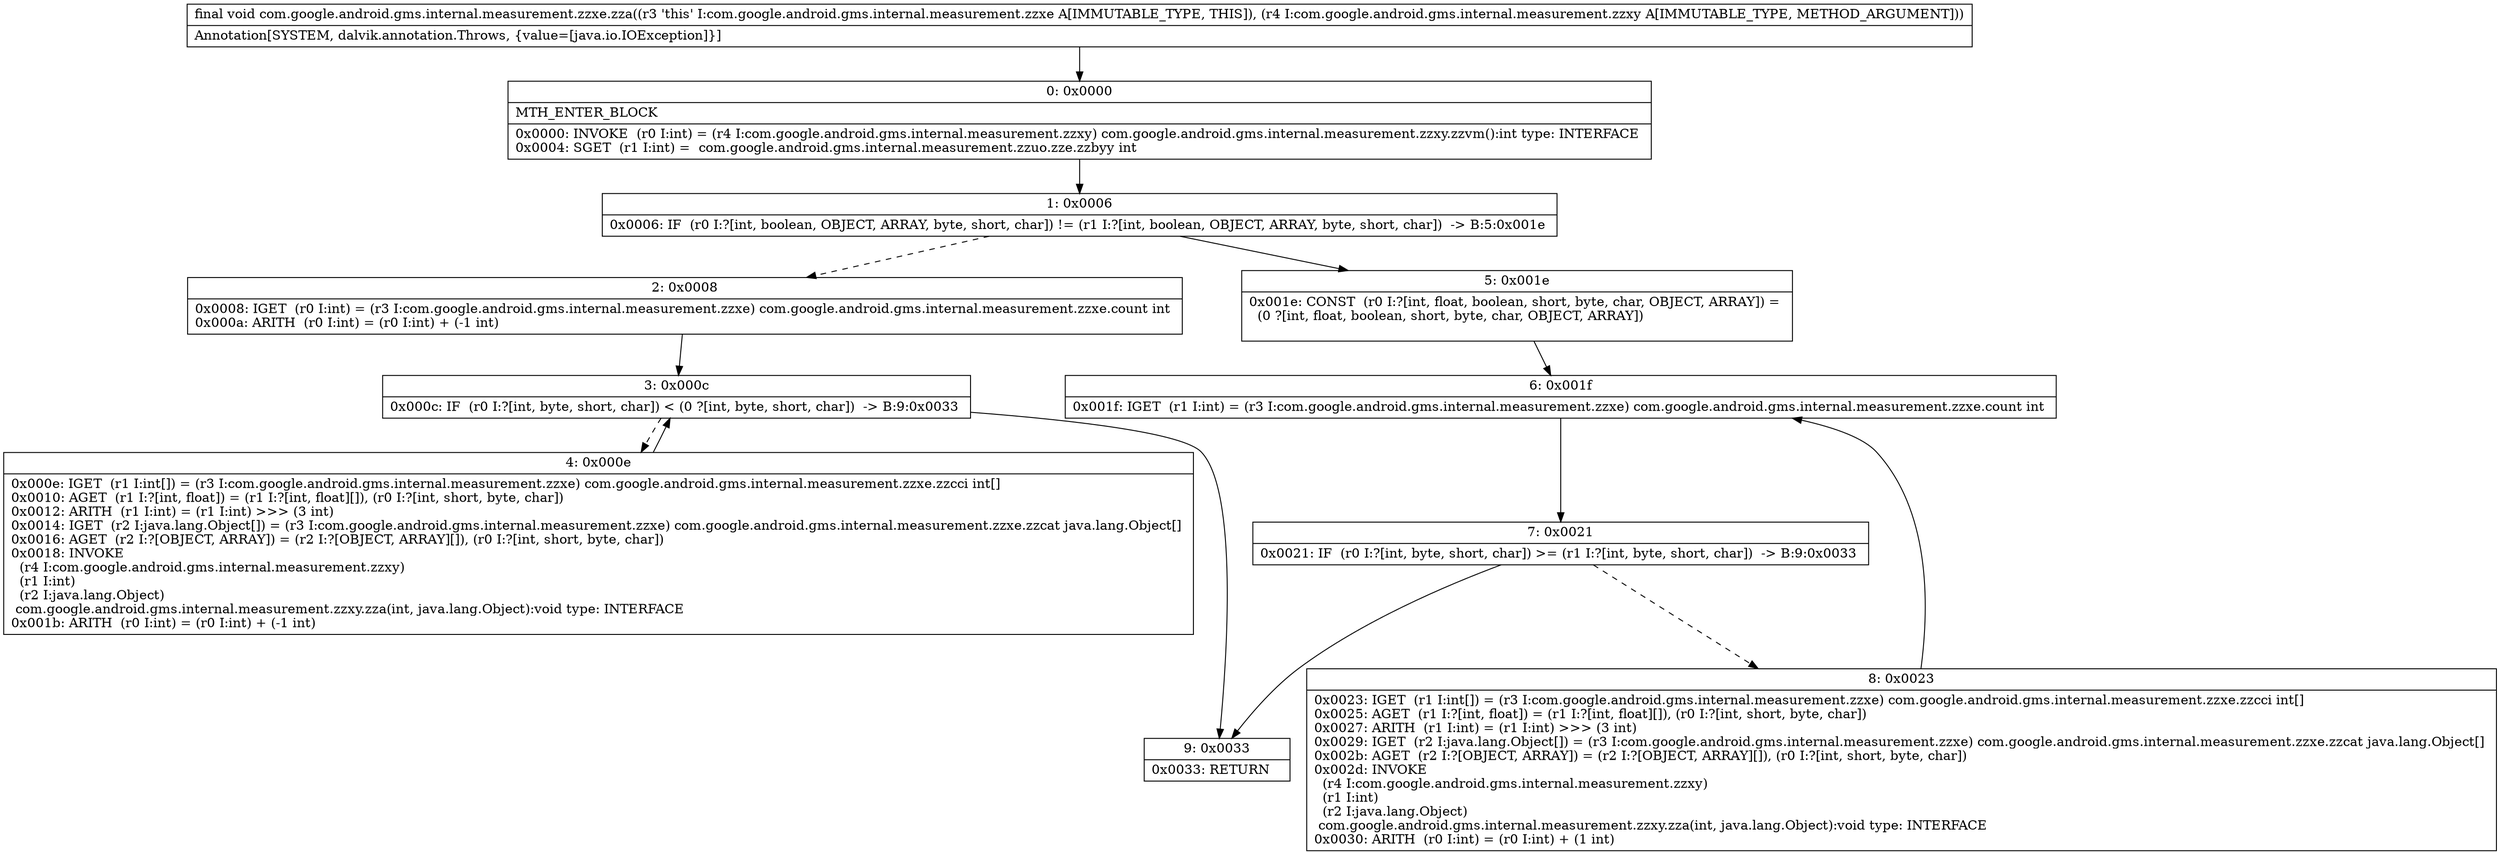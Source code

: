 digraph "CFG forcom.google.android.gms.internal.measurement.zzxe.zza(Lcom\/google\/android\/gms\/internal\/measurement\/zzxy;)V" {
Node_0 [shape=record,label="{0\:\ 0x0000|MTH_ENTER_BLOCK\l|0x0000: INVOKE  (r0 I:int) = (r4 I:com.google.android.gms.internal.measurement.zzxy) com.google.android.gms.internal.measurement.zzxy.zzvm():int type: INTERFACE \l0x0004: SGET  (r1 I:int) =  com.google.android.gms.internal.measurement.zzuo.zze.zzbyy int \l}"];
Node_1 [shape=record,label="{1\:\ 0x0006|0x0006: IF  (r0 I:?[int, boolean, OBJECT, ARRAY, byte, short, char]) != (r1 I:?[int, boolean, OBJECT, ARRAY, byte, short, char])  \-\> B:5:0x001e \l}"];
Node_2 [shape=record,label="{2\:\ 0x0008|0x0008: IGET  (r0 I:int) = (r3 I:com.google.android.gms.internal.measurement.zzxe) com.google.android.gms.internal.measurement.zzxe.count int \l0x000a: ARITH  (r0 I:int) = (r0 I:int) + (\-1 int) \l}"];
Node_3 [shape=record,label="{3\:\ 0x000c|0x000c: IF  (r0 I:?[int, byte, short, char]) \< (0 ?[int, byte, short, char])  \-\> B:9:0x0033 \l}"];
Node_4 [shape=record,label="{4\:\ 0x000e|0x000e: IGET  (r1 I:int[]) = (r3 I:com.google.android.gms.internal.measurement.zzxe) com.google.android.gms.internal.measurement.zzxe.zzcci int[] \l0x0010: AGET  (r1 I:?[int, float]) = (r1 I:?[int, float][]), (r0 I:?[int, short, byte, char]) \l0x0012: ARITH  (r1 I:int) = (r1 I:int) \>\>\> (3 int) \l0x0014: IGET  (r2 I:java.lang.Object[]) = (r3 I:com.google.android.gms.internal.measurement.zzxe) com.google.android.gms.internal.measurement.zzxe.zzcat java.lang.Object[] \l0x0016: AGET  (r2 I:?[OBJECT, ARRAY]) = (r2 I:?[OBJECT, ARRAY][]), (r0 I:?[int, short, byte, char]) \l0x0018: INVOKE  \l  (r4 I:com.google.android.gms.internal.measurement.zzxy)\l  (r1 I:int)\l  (r2 I:java.lang.Object)\l com.google.android.gms.internal.measurement.zzxy.zza(int, java.lang.Object):void type: INTERFACE \l0x001b: ARITH  (r0 I:int) = (r0 I:int) + (\-1 int) \l}"];
Node_5 [shape=record,label="{5\:\ 0x001e|0x001e: CONST  (r0 I:?[int, float, boolean, short, byte, char, OBJECT, ARRAY]) = \l  (0 ?[int, float, boolean, short, byte, char, OBJECT, ARRAY])\l \l}"];
Node_6 [shape=record,label="{6\:\ 0x001f|0x001f: IGET  (r1 I:int) = (r3 I:com.google.android.gms.internal.measurement.zzxe) com.google.android.gms.internal.measurement.zzxe.count int \l}"];
Node_7 [shape=record,label="{7\:\ 0x0021|0x0021: IF  (r0 I:?[int, byte, short, char]) \>= (r1 I:?[int, byte, short, char])  \-\> B:9:0x0033 \l}"];
Node_8 [shape=record,label="{8\:\ 0x0023|0x0023: IGET  (r1 I:int[]) = (r3 I:com.google.android.gms.internal.measurement.zzxe) com.google.android.gms.internal.measurement.zzxe.zzcci int[] \l0x0025: AGET  (r1 I:?[int, float]) = (r1 I:?[int, float][]), (r0 I:?[int, short, byte, char]) \l0x0027: ARITH  (r1 I:int) = (r1 I:int) \>\>\> (3 int) \l0x0029: IGET  (r2 I:java.lang.Object[]) = (r3 I:com.google.android.gms.internal.measurement.zzxe) com.google.android.gms.internal.measurement.zzxe.zzcat java.lang.Object[] \l0x002b: AGET  (r2 I:?[OBJECT, ARRAY]) = (r2 I:?[OBJECT, ARRAY][]), (r0 I:?[int, short, byte, char]) \l0x002d: INVOKE  \l  (r4 I:com.google.android.gms.internal.measurement.zzxy)\l  (r1 I:int)\l  (r2 I:java.lang.Object)\l com.google.android.gms.internal.measurement.zzxy.zza(int, java.lang.Object):void type: INTERFACE \l0x0030: ARITH  (r0 I:int) = (r0 I:int) + (1 int) \l}"];
Node_9 [shape=record,label="{9\:\ 0x0033|0x0033: RETURN   \l}"];
MethodNode[shape=record,label="{final void com.google.android.gms.internal.measurement.zzxe.zza((r3 'this' I:com.google.android.gms.internal.measurement.zzxe A[IMMUTABLE_TYPE, THIS]), (r4 I:com.google.android.gms.internal.measurement.zzxy A[IMMUTABLE_TYPE, METHOD_ARGUMENT]))  | Annotation[SYSTEM, dalvik.annotation.Throws, \{value=[java.io.IOException]\}]\l}"];
MethodNode -> Node_0;
Node_0 -> Node_1;
Node_1 -> Node_2[style=dashed];
Node_1 -> Node_5;
Node_2 -> Node_3;
Node_3 -> Node_4[style=dashed];
Node_3 -> Node_9;
Node_4 -> Node_3;
Node_5 -> Node_6;
Node_6 -> Node_7;
Node_7 -> Node_8[style=dashed];
Node_7 -> Node_9;
Node_8 -> Node_6;
}

